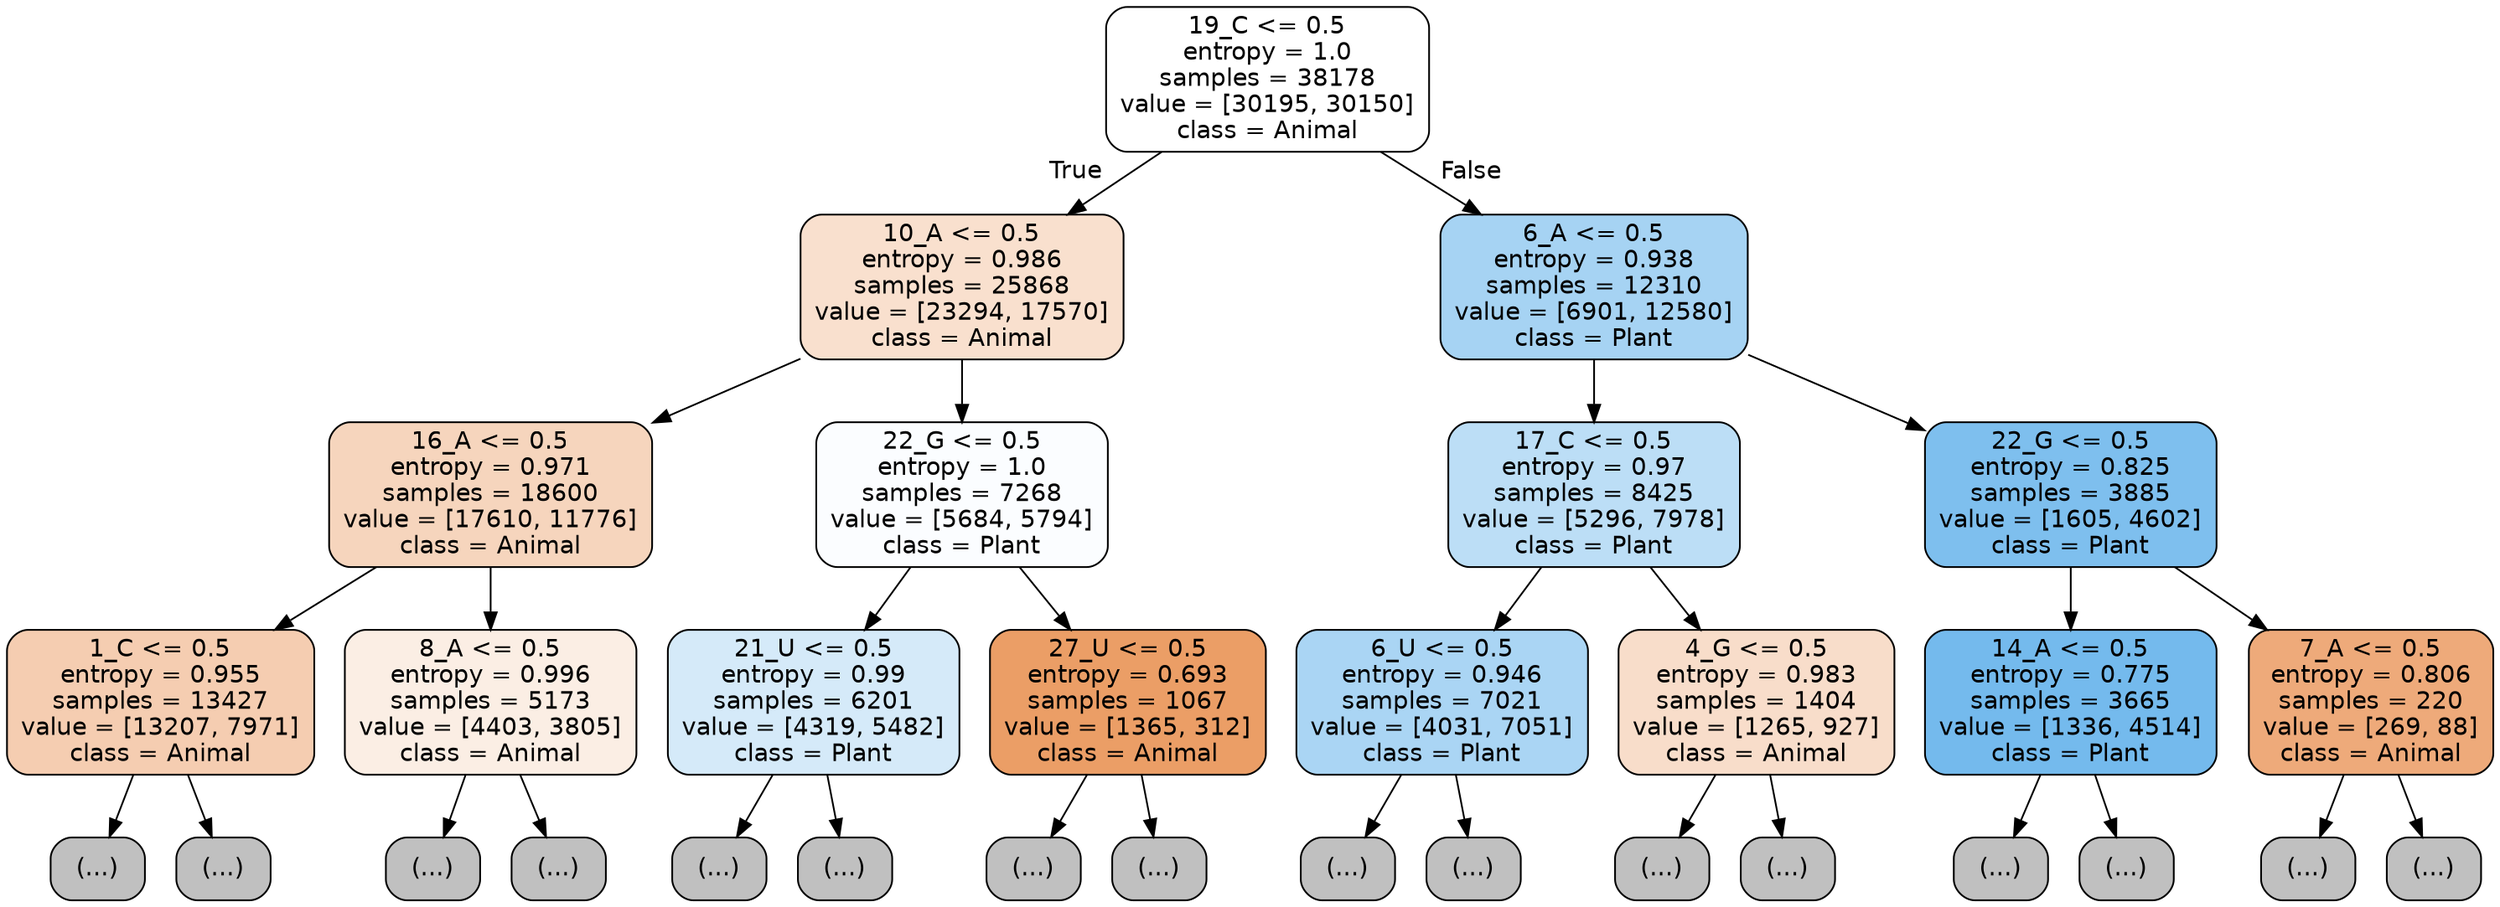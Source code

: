 digraph Tree {
node [shape=box, style="filled, rounded", color="black", fontname="helvetica"] ;
edge [fontname="helvetica"] ;
0 [label="19_C <= 0.5\nentropy = 1.0\nsamples = 38178\nvalue = [30195, 30150]\nclass = Animal", fillcolor="#ffffff"] ;
1 [label="10_A <= 0.5\nentropy = 0.986\nsamples = 25868\nvalue = [23294, 17570]\nclass = Animal", fillcolor="#f9e0ce"] ;
0 -> 1 [labeldistance=2.5, labelangle=45, headlabel="True"] ;
2 [label="16_A <= 0.5\nentropy = 0.971\nsamples = 18600\nvalue = [17610, 11776]\nclass = Animal", fillcolor="#f6d5bd"] ;
1 -> 2 ;
3 [label="1_C <= 0.5\nentropy = 0.955\nsamples = 13427\nvalue = [13207, 7971]\nclass = Animal", fillcolor="#f5cdb1"] ;
2 -> 3 ;
4 [label="(...)", fillcolor="#C0C0C0"] ;
3 -> 4 ;
6003 [label="(...)", fillcolor="#C0C0C0"] ;
3 -> 6003 ;
7396 [label="8_A <= 0.5\nentropy = 0.996\nsamples = 5173\nvalue = [4403, 3805]\nclass = Animal", fillcolor="#fbeee4"] ;
2 -> 7396 ;
7397 [label="(...)", fillcolor="#C0C0C0"] ;
7396 -> 7397 ;
9148 [label="(...)", fillcolor="#C0C0C0"] ;
7396 -> 9148 ;
9709 [label="22_G <= 0.5\nentropy = 1.0\nsamples = 7268\nvalue = [5684, 5794]\nclass = Plant", fillcolor="#fbfdff"] ;
1 -> 9709 ;
9710 [label="21_U <= 0.5\nentropy = 0.99\nsamples = 6201\nvalue = [4319, 5482]\nclass = Plant", fillcolor="#d5eaf9"] ;
9709 -> 9710 ;
9711 [label="(...)", fillcolor="#C0C0C0"] ;
9710 -> 9711 ;
11898 [label="(...)", fillcolor="#C0C0C0"] ;
9710 -> 11898 ;
12487 [label="27_U <= 0.5\nentropy = 0.693\nsamples = 1067\nvalue = [1365, 312]\nclass = Animal", fillcolor="#eb9e66"] ;
9709 -> 12487 ;
12488 [label="(...)", fillcolor="#C0C0C0"] ;
12487 -> 12488 ;
12869 [label="(...)", fillcolor="#C0C0C0"] ;
12487 -> 12869 ;
12870 [label="6_A <= 0.5\nentropy = 0.938\nsamples = 12310\nvalue = [6901, 12580]\nclass = Plant", fillcolor="#a6d3f3"] ;
0 -> 12870 [labeldistance=2.5, labelangle=-45, headlabel="False"] ;
12871 [label="17_C <= 0.5\nentropy = 0.97\nsamples = 8425\nvalue = [5296, 7978]\nclass = Plant", fillcolor="#bcdef6"] ;
12870 -> 12871 ;
12872 [label="6_U <= 0.5\nentropy = 0.946\nsamples = 7021\nvalue = [4031, 7051]\nclass = Plant", fillcolor="#aad5f4"] ;
12871 -> 12872 ;
12873 [label="(...)", fillcolor="#C0C0C0"] ;
12872 -> 12873 ;
14444 [label="(...)", fillcolor="#C0C0C0"] ;
12872 -> 14444 ;
15305 [label="4_G <= 0.5\nentropy = 0.983\nsamples = 1404\nvalue = [1265, 927]\nclass = Animal", fillcolor="#f8ddca"] ;
12871 -> 15305 ;
15306 [label="(...)", fillcolor="#C0C0C0"] ;
15305 -> 15306 ;
15811 [label="(...)", fillcolor="#C0C0C0"] ;
15305 -> 15811 ;
16028 [label="22_G <= 0.5\nentropy = 0.825\nsamples = 3885\nvalue = [1605, 4602]\nclass = Plant", fillcolor="#7ebfee"] ;
12870 -> 16028 ;
16029 [label="14_A <= 0.5\nentropy = 0.775\nsamples = 3665\nvalue = [1336, 4514]\nclass = Plant", fillcolor="#74baed"] ;
16028 -> 16029 ;
16030 [label="(...)", fillcolor="#C0C0C0"] ;
16029 -> 16030 ;
16681 [label="(...)", fillcolor="#C0C0C0"] ;
16029 -> 16681 ;
16894 [label="7_A <= 0.5\nentropy = 0.806\nsamples = 220\nvalue = [269, 88]\nclass = Animal", fillcolor="#eeaa7a"] ;
16028 -> 16894 ;
16895 [label="(...)", fillcolor="#C0C0C0"] ;
16894 -> 16895 ;
16950 [label="(...)", fillcolor="#C0C0C0"] ;
16894 -> 16950 ;
}
